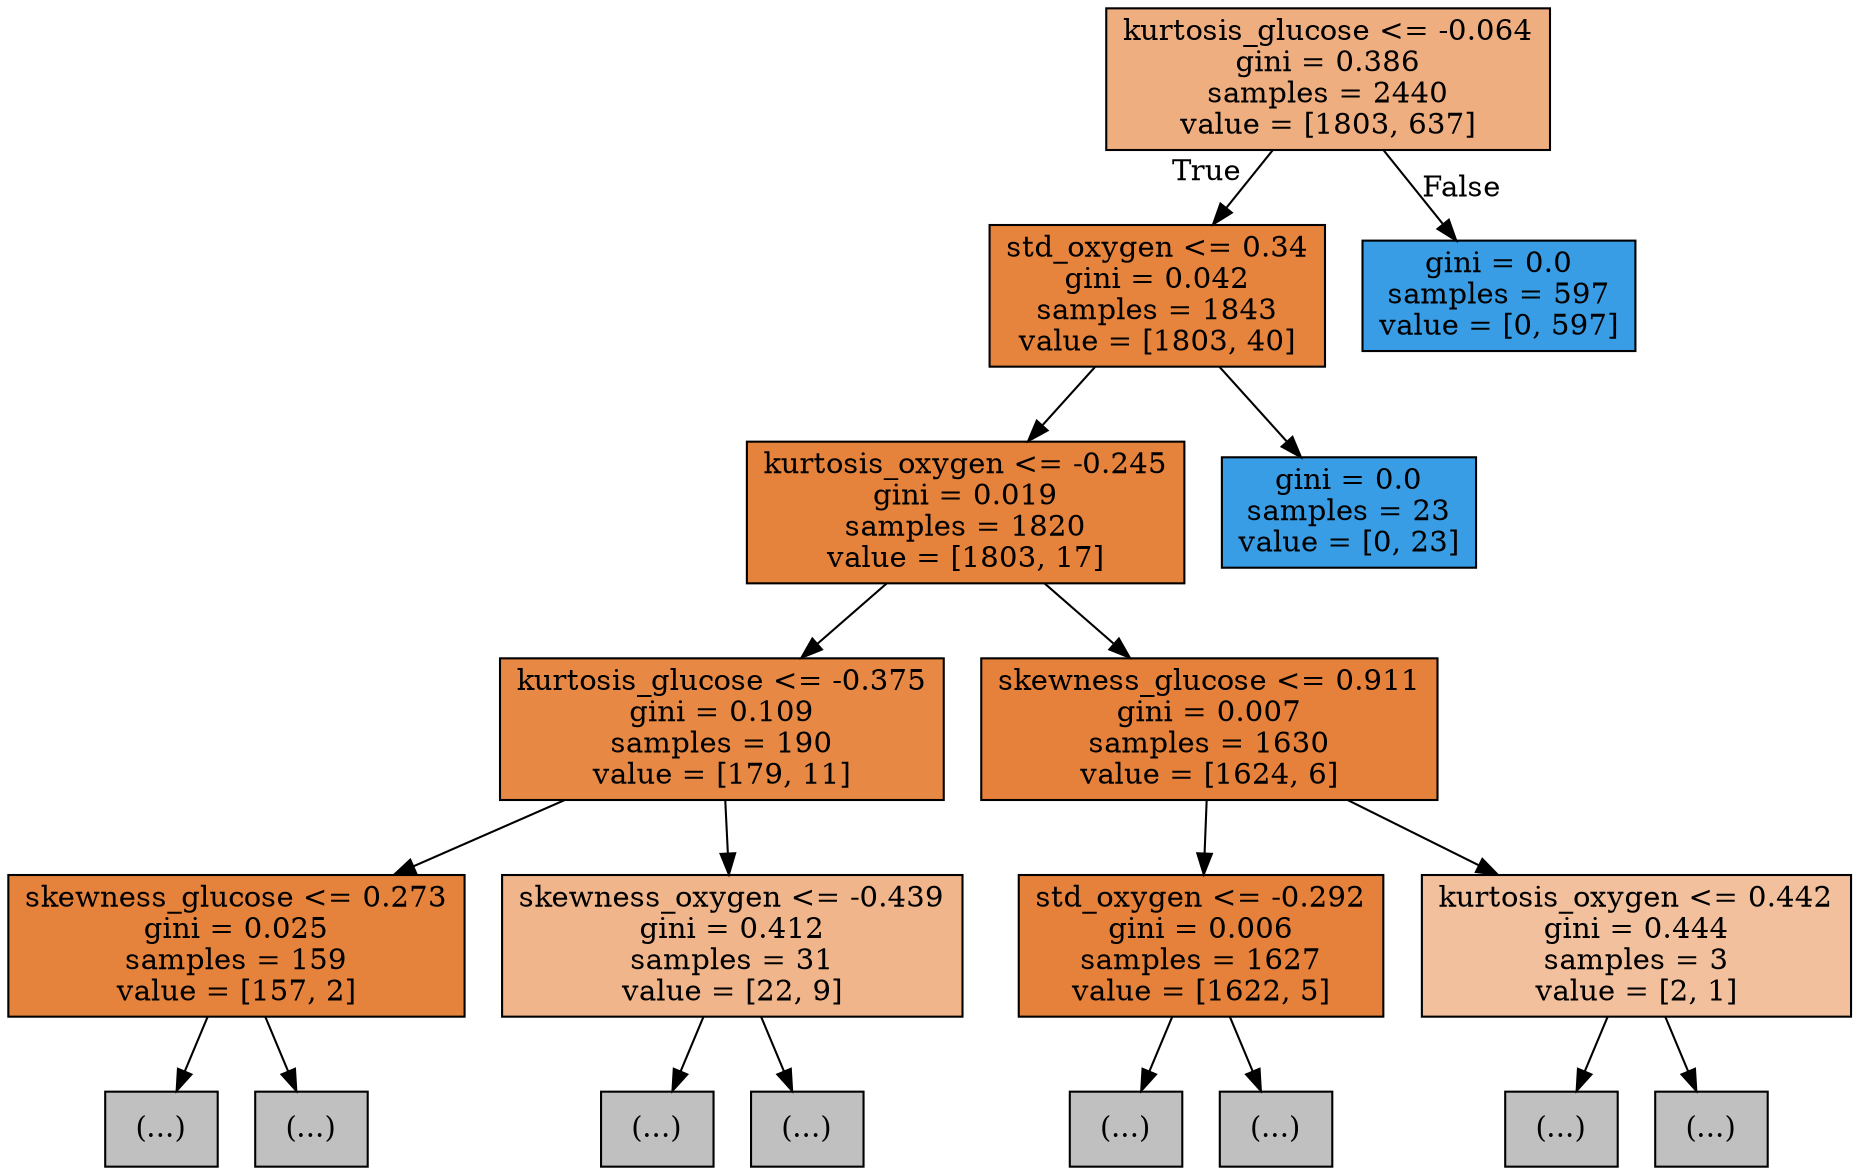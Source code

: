 digraph Tree {
node [shape=box, style="filled", color="black"] ;
0 [label="kurtosis_glucose <= -0.064\ngini = 0.386\nsamples = 2440\nvalue = [1803, 637]", fillcolor="#eeae7f"] ;
1 [label="std_oxygen <= 0.34\ngini = 0.042\nsamples = 1843\nvalue = [1803, 40]", fillcolor="#e6843d"] ;
0 -> 1 [labeldistance=2.5, labelangle=45, headlabel="True"] ;
3 [label="kurtosis_oxygen <= -0.245\ngini = 0.019\nsamples = 1820\nvalue = [1803, 17]", fillcolor="#e5823b"] ;
1 -> 3 ;
5 [label="kurtosis_glucose <= -0.375\ngini = 0.109\nsamples = 190\nvalue = [179, 11]", fillcolor="#e78945"] ;
3 -> 5 ;
7 [label="skewness_glucose <= 0.273\ngini = 0.025\nsamples = 159\nvalue = [157, 2]", fillcolor="#e5833c"] ;
5 -> 7 ;
21 [label="(...)", fillcolor="#C0C0C0"] ;
7 -> 21 ;
22 [label="(...)", fillcolor="#C0C0C0"] ;
7 -> 22 ;
8 [label="skewness_oxygen <= -0.439\ngini = 0.412\nsamples = 31\nvalue = [22, 9]", fillcolor="#f0b58a"] ;
5 -> 8 ;
9 [label="(...)", fillcolor="#C0C0C0"] ;
8 -> 9 ;
10 [label="(...)", fillcolor="#C0C0C0"] ;
8 -> 10 ;
6 [label="skewness_glucose <= 0.911\ngini = 0.007\nsamples = 1630\nvalue = [1624, 6]", fillcolor="#e5813a"] ;
3 -> 6 ;
17 [label="std_oxygen <= -0.292\ngini = 0.006\nsamples = 1627\nvalue = [1622, 5]", fillcolor="#e5813a"] ;
6 -> 17 ;
29 [label="(...)", fillcolor="#C0C0C0"] ;
17 -> 29 ;
30 [label="(...)", fillcolor="#C0C0C0"] ;
17 -> 30 ;
18 [label="kurtosis_oxygen <= 0.442\ngini = 0.444\nsamples = 3\nvalue = [2, 1]", fillcolor="#f2c09c"] ;
6 -> 18 ;
19 [label="(...)", fillcolor="#C0C0C0"] ;
18 -> 19 ;
20 [label="(...)", fillcolor="#C0C0C0"] ;
18 -> 20 ;
4 [label="gini = 0.0\nsamples = 23\nvalue = [0, 23]", fillcolor="#399de5"] ;
1 -> 4 ;
2 [label="gini = 0.0\nsamples = 597\nvalue = [0, 597]", fillcolor="#399de5"] ;
0 -> 2 [labeldistance=2.5, labelangle=-45, headlabel="False"] ;
}
